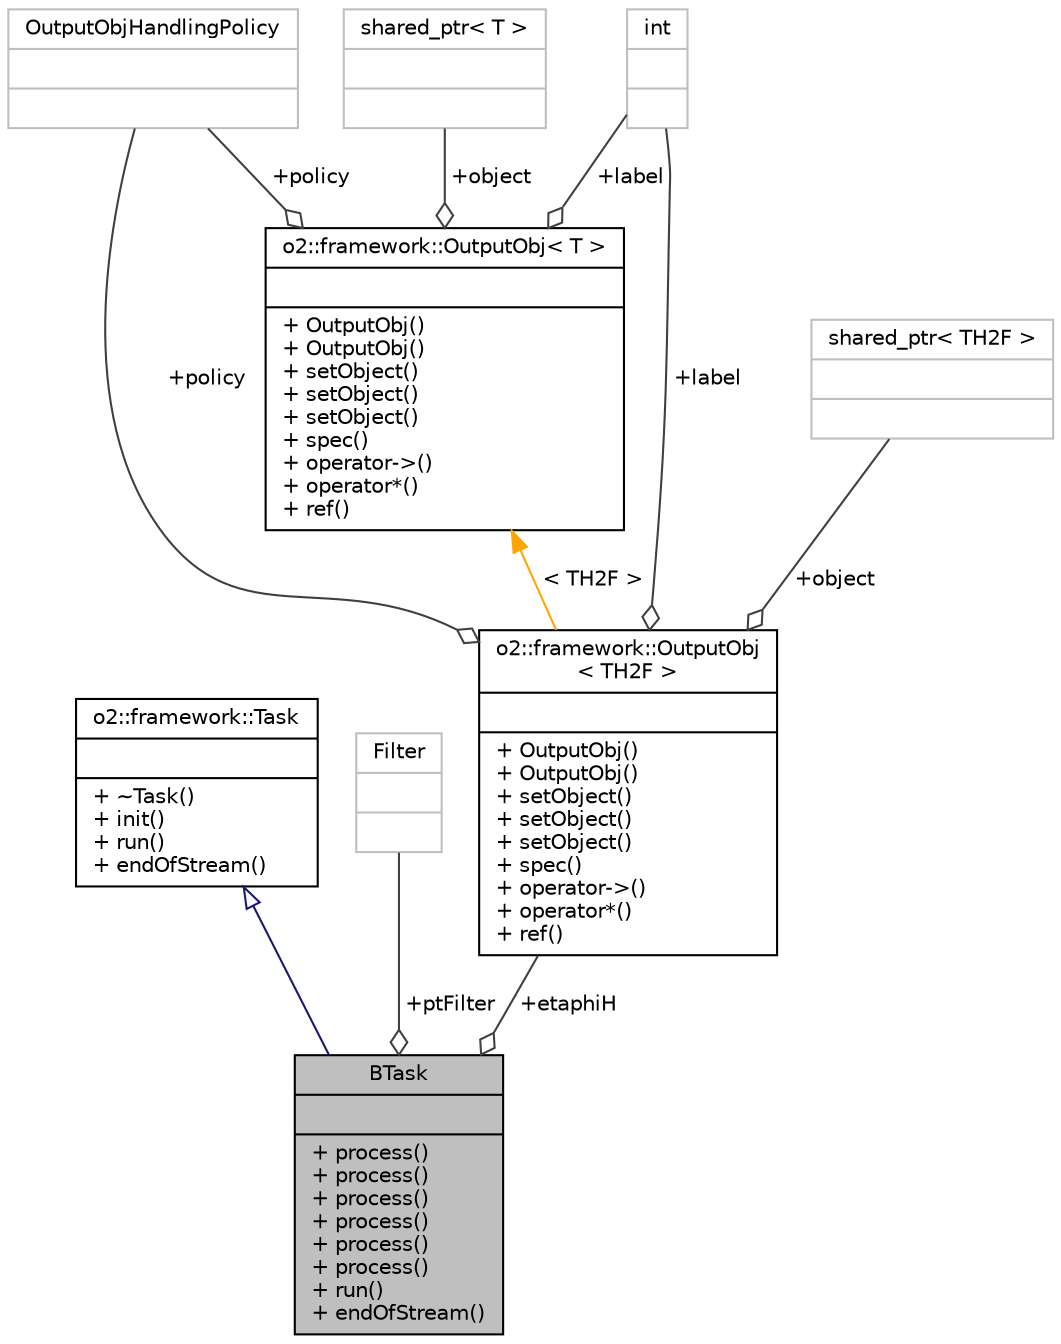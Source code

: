 digraph "BTask"
{
 // INTERACTIVE_SVG=YES
  bgcolor="transparent";
  edge [fontname="Helvetica",fontsize="10",labelfontname="Helvetica",labelfontsize="10"];
  node [fontname="Helvetica",fontsize="10",shape=record];
  Node1 [label="{BTask\n||+ process()\l+ process()\l+ process()\l+ process()\l+ process()\l+ process()\l+ run()\l+ endOfStream()\l}",height=0.2,width=0.4,color="black", fillcolor="grey75", style="filled", fontcolor="black"];
  Node2 -> Node1 [dir="back",color="midnightblue",fontsize="10",style="solid",arrowtail="onormal",fontname="Helvetica"];
  Node2 [label="{o2::framework::Task\n||+ ~Task()\l+ init()\l+ run()\l+ endOfStream()\l}",height=0.2,width=0.4,color="black",URL="$de/dac/classo2_1_1framework_1_1Task.html"];
  Node3 -> Node1 [color="grey25",fontsize="10",style="solid",label=" +ptFilter" ,arrowhead="odiamond",fontname="Helvetica"];
  Node3 [label="{Filter\n||}",height=0.2,width=0.4,color="grey75"];
  Node4 -> Node1 [color="grey25",fontsize="10",style="solid",label=" +etaphiH" ,arrowhead="odiamond",fontname="Helvetica"];
  Node4 [label="{o2::framework::OutputObj\l\< TH2F \>\n||+ OutputObj()\l+ OutputObj()\l+ setObject()\l+ setObject()\l+ setObject()\l+ spec()\l+ operator-\>()\l+ operator*()\l+ ref()\l}",height=0.2,width=0.4,color="black",URL="$d4/d79/structo2_1_1framework_1_1OutputObj.html"];
  Node5 -> Node4 [color="grey25",fontsize="10",style="solid",label=" +policy" ,arrowhead="odiamond",fontname="Helvetica"];
  Node5 [label="{OutputObjHandlingPolicy\n||}",height=0.2,width=0.4,color="grey75"];
  Node6 -> Node4 [color="grey25",fontsize="10",style="solid",label=" +label" ,arrowhead="odiamond",fontname="Helvetica"];
  Node6 [label="{int\n||}",height=0.2,width=0.4,color="grey75"];
  Node7 -> Node4 [color="grey25",fontsize="10",style="solid",label=" +object" ,arrowhead="odiamond",fontname="Helvetica"];
  Node7 [label="{shared_ptr\< TH2F \>\n||}",height=0.2,width=0.4,color="grey75"];
  Node8 -> Node4 [dir="back",color="orange",fontsize="10",style="solid",label=" \< TH2F \>" ,fontname="Helvetica"];
  Node8 [label="{o2::framework::OutputObj\< T \>\n||+ OutputObj()\l+ OutputObj()\l+ setObject()\l+ setObject()\l+ setObject()\l+ spec()\l+ operator-\>()\l+ operator*()\l+ ref()\l}",height=0.2,width=0.4,color="black",URL="$d4/d79/structo2_1_1framework_1_1OutputObj.html"];
  Node5 -> Node8 [color="grey25",fontsize="10",style="solid",label=" +policy" ,arrowhead="odiamond",fontname="Helvetica"];
  Node6 -> Node8 [color="grey25",fontsize="10",style="solid",label=" +label" ,arrowhead="odiamond",fontname="Helvetica"];
  Node9 -> Node8 [color="grey25",fontsize="10",style="solid",label=" +object" ,arrowhead="odiamond",fontname="Helvetica"];
  Node9 [label="{shared_ptr\< T \>\n||}",height=0.2,width=0.4,color="grey75"];
}
